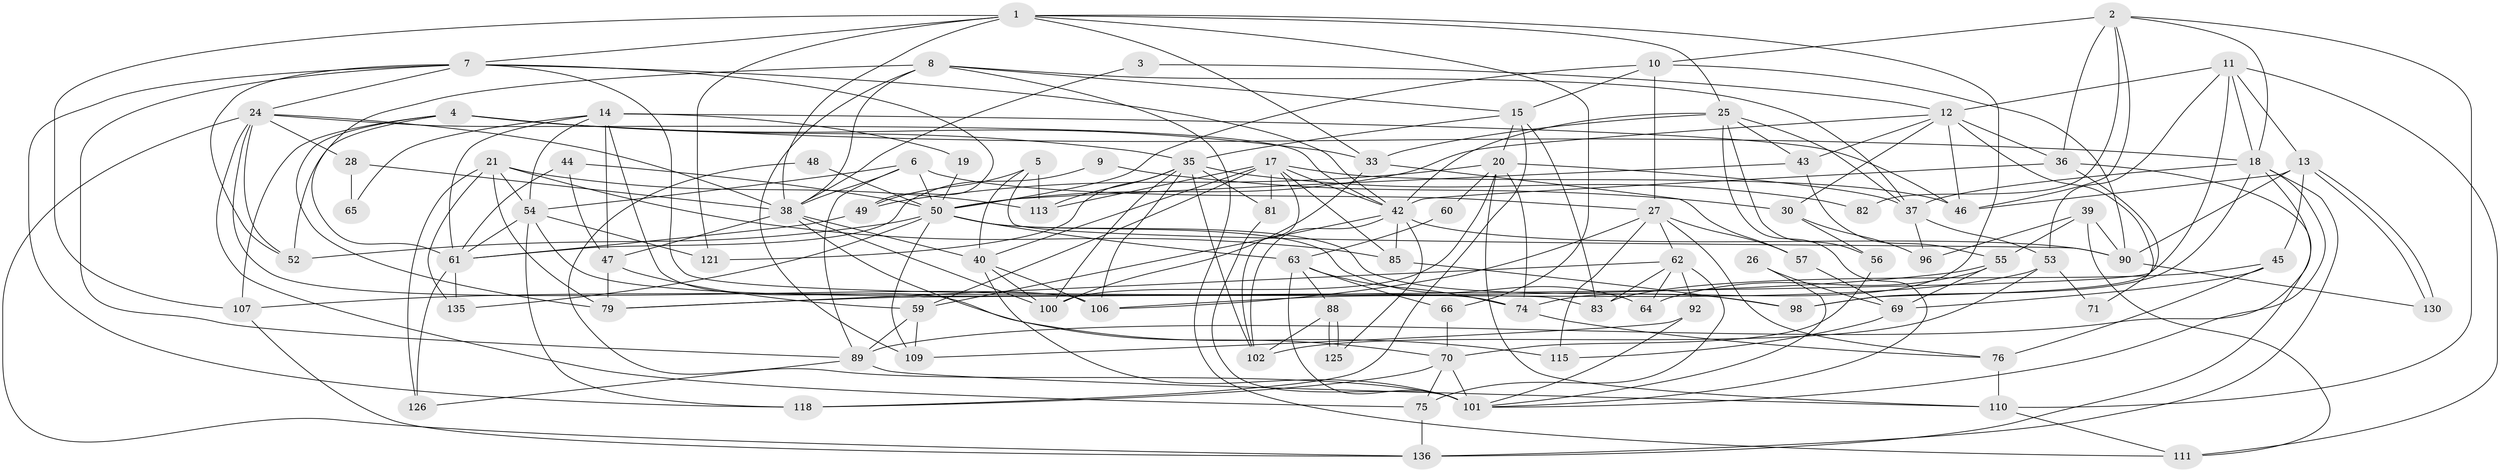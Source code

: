 // Generated by graph-tools (version 1.1) at 2025/24/03/03/25 07:24:03]
// undirected, 90 vertices, 223 edges
graph export_dot {
graph [start="1"]
  node [color=gray90,style=filled];
  1 [super="+51"];
  2 [super="+22"];
  3;
  4 [super="+31"];
  5 [super="+72"];
  6 [super="+32"];
  7 [super="+87"];
  8 [super="+23"];
  9;
  10 [super="+122"];
  11 [super="+99"];
  12 [super="+73"];
  13 [super="+123"];
  14 [super="+108"];
  15 [super="+16"];
  17 [super="+105"];
  18 [super="+41"];
  19;
  20 [super="+67"];
  21 [super="+91"];
  24 [super="+34"];
  25;
  26;
  27 [super="+29"];
  28;
  30;
  33 [super="+116"];
  35 [super="+84"];
  36 [super="+112"];
  37 [super="+86"];
  38 [super="+119"];
  39 [super="+131"];
  40 [super="+120"];
  42 [super="+104"];
  43;
  44;
  45;
  46 [super="+78"];
  47 [super="+132"];
  48;
  49;
  50 [super="+80"];
  52;
  53 [super="+68"];
  54 [super="+94"];
  55 [super="+58"];
  56;
  57;
  59 [super="+103"];
  60;
  61 [super="+93"];
  62 [super="+114"];
  63 [super="+127"];
  64;
  65;
  66;
  69;
  70 [super="+77"];
  71;
  74 [super="+134"];
  75;
  76 [super="+95"];
  79 [super="+97"];
  81;
  82;
  83;
  85;
  88;
  89 [super="+117"];
  90 [super="+124"];
  92;
  96;
  98;
  100;
  101 [super="+128"];
  102;
  106;
  107 [super="+133"];
  109;
  110;
  111;
  113;
  115;
  118 [super="+129"];
  121;
  125;
  126;
  130;
  135;
  136;
  1 -- 7;
  1 -- 25;
  1 -- 33;
  1 -- 66;
  1 -- 74;
  1 -- 121;
  1 -- 38;
  1 -- 107;
  2 -- 82;
  2 -- 18;
  2 -- 36;
  2 -- 110;
  2 -- 46;
  2 -- 10;
  3 -- 38;
  3 -- 12;
  4 -- 33;
  4 -- 18;
  4 -- 35;
  4 -- 107;
  4 -- 61;
  4 -- 79;
  5 -- 113;
  5 -- 40;
  5 -- 49;
  5 -- 90;
  6 -- 54;
  6 -- 38;
  6 -- 27;
  6 -- 89;
  6 -- 50;
  7 -- 83;
  7 -- 89;
  7 -- 49;
  7 -- 52;
  7 -- 42;
  7 -- 24;
  7 -- 118;
  8 -- 52;
  8 -- 111;
  8 -- 15;
  8 -- 109;
  8 -- 37;
  8 -- 38;
  9 -- 30;
  9 -- 61;
  10 -- 15;
  10 -- 90;
  10 -- 27;
  10 -- 50;
  11 -- 111;
  11 -- 12;
  11 -- 18;
  11 -- 53;
  11 -- 13 [weight=2];
  11 -- 79;
  12 -- 43;
  12 -- 30;
  12 -- 71;
  12 -- 36;
  12 -- 46;
  12 -- 50;
  13 -- 130;
  13 -- 130;
  13 -- 45;
  13 -- 90;
  13 -- 46;
  14 -- 46;
  14 -- 65;
  14 -- 19;
  14 -- 115;
  14 -- 54;
  14 -- 61;
  14 -- 47;
  15 -- 20;
  15 -- 83;
  15 -- 118;
  15 -- 35;
  17 -- 102;
  17 -- 46;
  17 -- 42;
  17 -- 59;
  17 -- 113;
  17 -- 40;
  17 -- 85;
  17 -- 81;
  18 -- 89;
  18 -- 37;
  18 -- 98;
  18 -- 136;
  18 -- 101;
  19 -- 50;
  20 -- 100;
  20 -- 110;
  20 -- 49;
  20 -- 37;
  20 -- 60;
  20 -- 74;
  21 -- 79;
  21 -- 135;
  21 -- 113;
  21 -- 85;
  21 -- 54;
  21 -- 126;
  24 -- 136;
  24 -- 106;
  24 -- 28;
  24 -- 52;
  24 -- 42;
  24 -- 75;
  24 -- 38;
  25 -- 33;
  25 -- 43;
  25 -- 56;
  25 -- 37;
  25 -- 42;
  25 -- 101;
  26 -- 101;
  26 -- 69;
  27 -- 57;
  27 -- 115;
  27 -- 106;
  27 -- 62;
  27 -- 76;
  28 -- 65;
  28 -- 38;
  30 -- 56;
  30 -- 96;
  33 -- 57;
  33 -- 100;
  35 -- 102;
  35 -- 113;
  35 -- 106;
  35 -- 81;
  35 -- 82;
  35 -- 100;
  35 -- 121;
  36 -- 42;
  36 -- 98;
  36 -- 136;
  37 -- 53 [weight=2];
  37 -- 96;
  38 -- 47;
  38 -- 100;
  38 -- 40;
  38 -- 70;
  39 -- 111;
  39 -- 96;
  39 -- 90;
  39 -- 55;
  40 -- 101;
  40 -- 106;
  40 -- 100;
  42 -- 90;
  42 -- 102;
  42 -- 125;
  42 -- 85;
  42 -- 59;
  43 -- 55;
  43 -- 50;
  44 -- 61;
  44 -- 50;
  44 -- 47;
  45 -- 69;
  45 -- 76;
  45 -- 83;
  47 -- 59;
  47 -- 79;
  48 -- 101;
  48 -- 50;
  49 -- 61;
  50 -- 63;
  50 -- 52;
  50 -- 98;
  50 -- 64;
  50 -- 135;
  50 -- 109;
  53 -- 106;
  53 -- 71;
  53 -- 102;
  54 -- 118;
  54 -- 61;
  54 -- 121;
  54 -- 74;
  55 -- 107;
  55 -- 69;
  55 -- 64;
  56 -- 70;
  57 -- 69;
  59 -- 109;
  59 -- 89;
  60 -- 63;
  61 -- 135;
  61 -- 126;
  62 -- 64;
  62 -- 79;
  62 -- 83;
  62 -- 75;
  62 -- 92;
  63 -- 66;
  63 -- 88;
  63 -- 101;
  63 -- 74;
  66 -- 70;
  69 -- 115;
  70 -- 75;
  70 -- 101;
  70 -- 118;
  74 -- 76;
  75 -- 136;
  76 -- 110;
  81 -- 101;
  85 -- 98;
  88 -- 125;
  88 -- 125;
  88 -- 102;
  89 -- 126;
  89 -- 110;
  90 -- 130;
  92 -- 109;
  92 -- 101;
  107 -- 136;
  110 -- 111;
}
